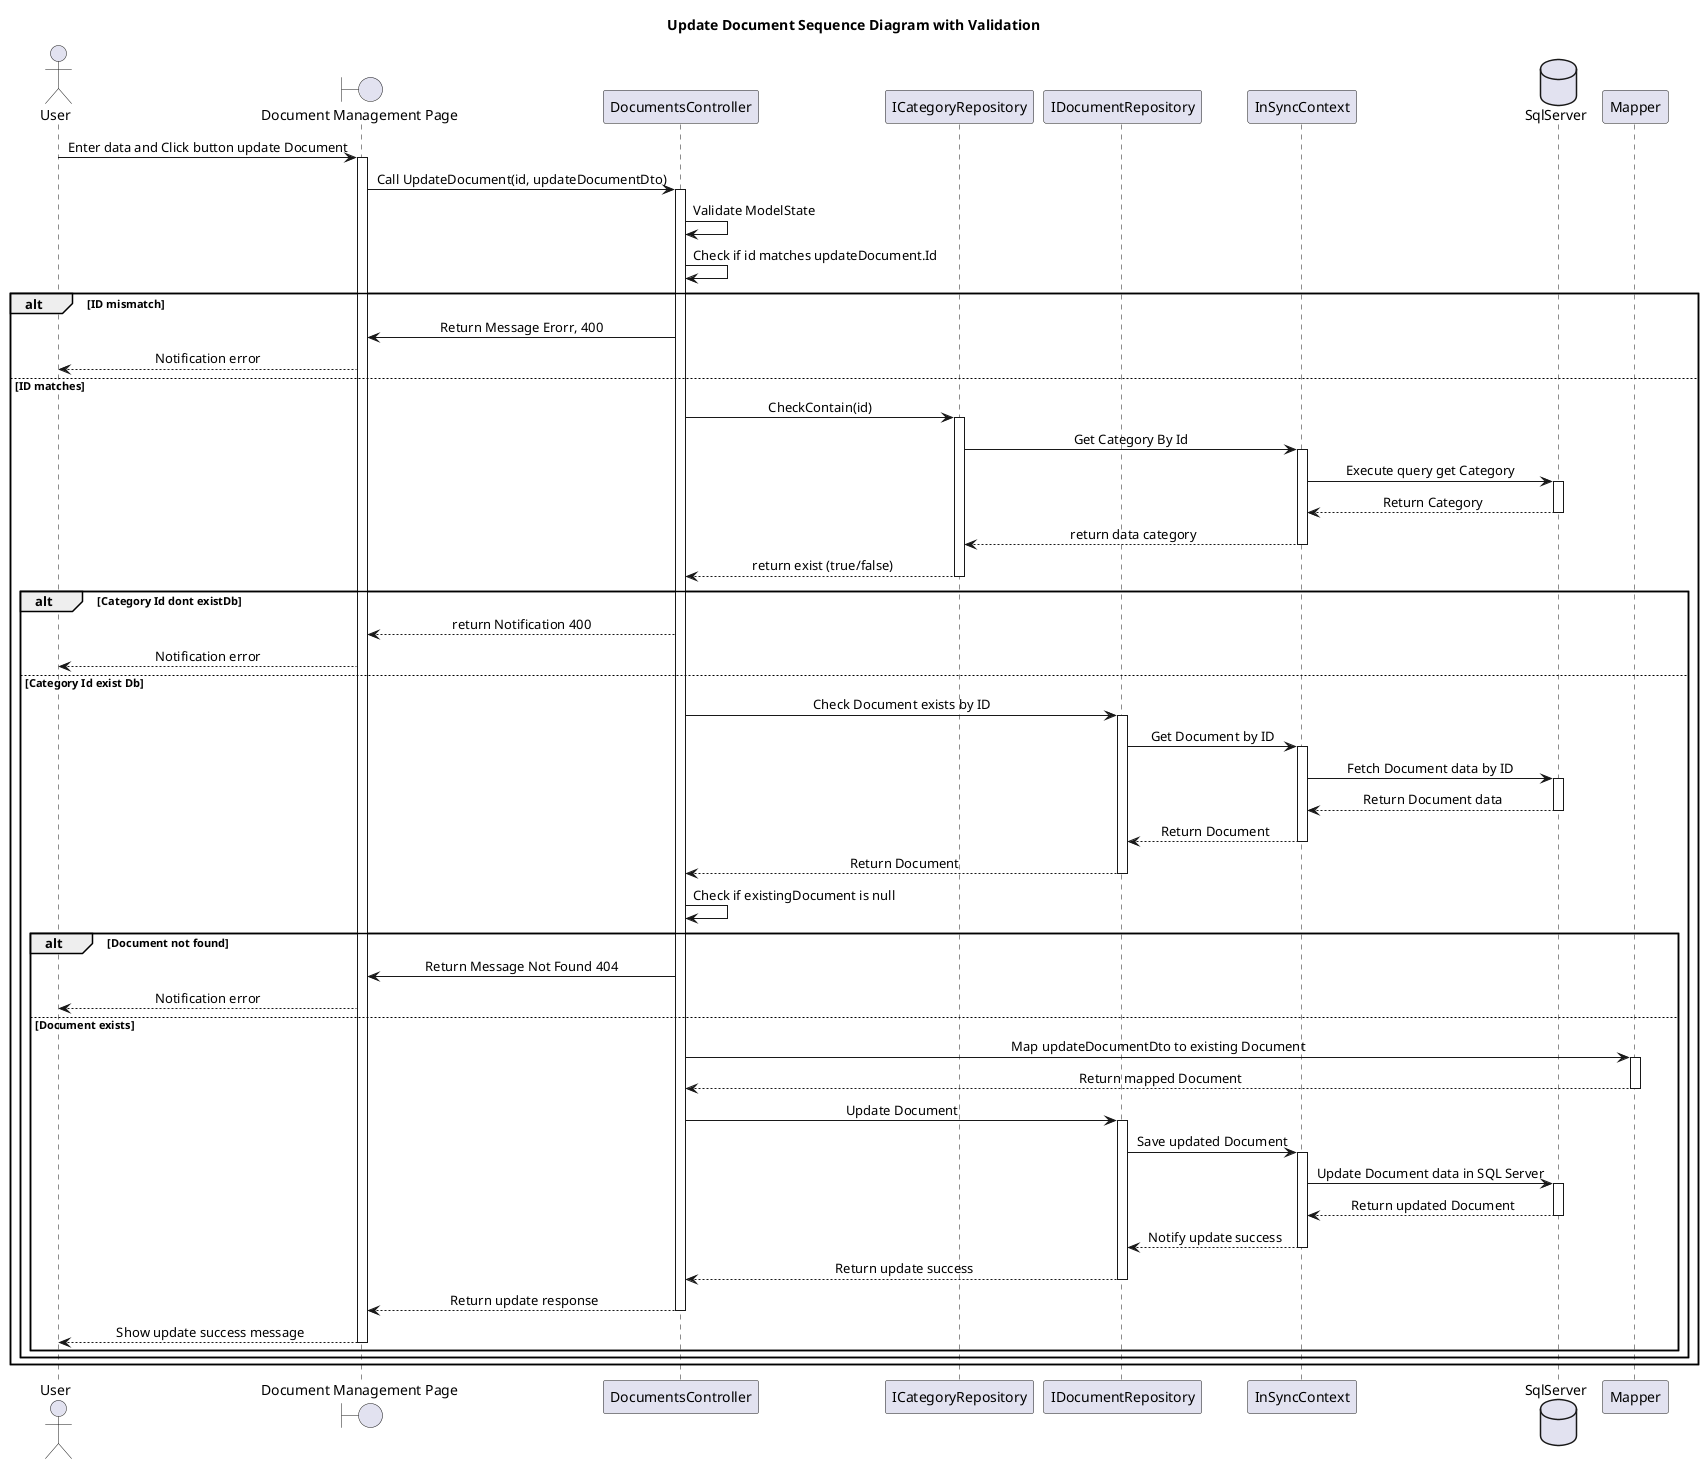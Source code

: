 @startuml
skinparam classAttributeIconSize 0
skinparam SequenceMessageAlignment center
Title Update Document Sequence Diagram with Validation

actor "User" as U
boundary "Document Management Page" as Hp
participant "DocumentsController" as DocController
participant "ICategoryRepository" as ICaRepo
participant "IDocumentRepository" as IDocRepo
participant "InSyncContext" as ISContext
database "SqlServer" as Db
participant "Mapper" as Mapper

U -> Hp : Enter data and Click button update Document
activate Hp

Hp -> DocController : Call UpdateDocument(id, updateDocumentDto)
activate DocController
DocController -> DocController : Validate ModelState
DocController -> DocController : Check if id matches updateDocument.Id
alt ID mismatch
    DocController -> Hp : Return Message Erorr, 400
    Hp --> U : Notification error   
else ID matches
    DocController -> ICaRepo : CheckContain(id) 
    activate ICaRepo
    ICaRepo -> ISContext : Get Category By Id
    activate ISContext
    ISContext -> Db : Execute query get Category
    activate Db
    Db --> ISContext : Return Category
    deactivate Db
    ISContext --> ICaRepo : return data category 
    deactivate ISContext
    ICaRepo --> DocController : return exist (true/false)
    deactivate ICaRepo

    alt Category Id dont existDb
    DocController --> Hp : return Notification 400
    Hp --> U : Notification error
    else Category Id exist Db
        DocController -> IDocRepo : Check Document exists by ID
        activate IDocRepo
        IDocRepo -> ISContext : Get Document by ID
        activate ISContext
        ISContext -> Db : Fetch Document data by ID
        activate Db
        Db --> ISContext : Return Document data
        deactivate Db
        ISContext --> IDocRepo : Return Document
        deactivate ISContext
        IDocRepo --> DocController : Return Document
        deactivate IDocRepo

        DocController -> DocController : Check if existingDocument is null
        alt Document not found
            DocController -> Hp : Return Message Not Found 404
            Hp --> U : Notification error
        else Document exists
            DocController -> Mapper : Map updateDocumentDto to existing Document
            activate Mapper
            Mapper --> DocController : Return mapped Document
            deactivate Mapper

            DocController -> IDocRepo : Update Document
            activate IDocRepo
            IDocRepo -> ISContext : Save updated Document
            activate ISContext
            ISContext -> Db : Update Document data in SQL Server
            activate Db
            Db --> ISContext : Return updated Document
            deactivate Db
            ISContext --> IDocRepo : Notify update success
            deactivate ISContext
            IDocRepo --> DocController : Return update success
            deactivate IDocRepo

            DocController --> Hp : Return update response
            deactivate DocController
            Hp --> U : Show update success message
            deactivate Hp
        end
    end
end

@enduml
